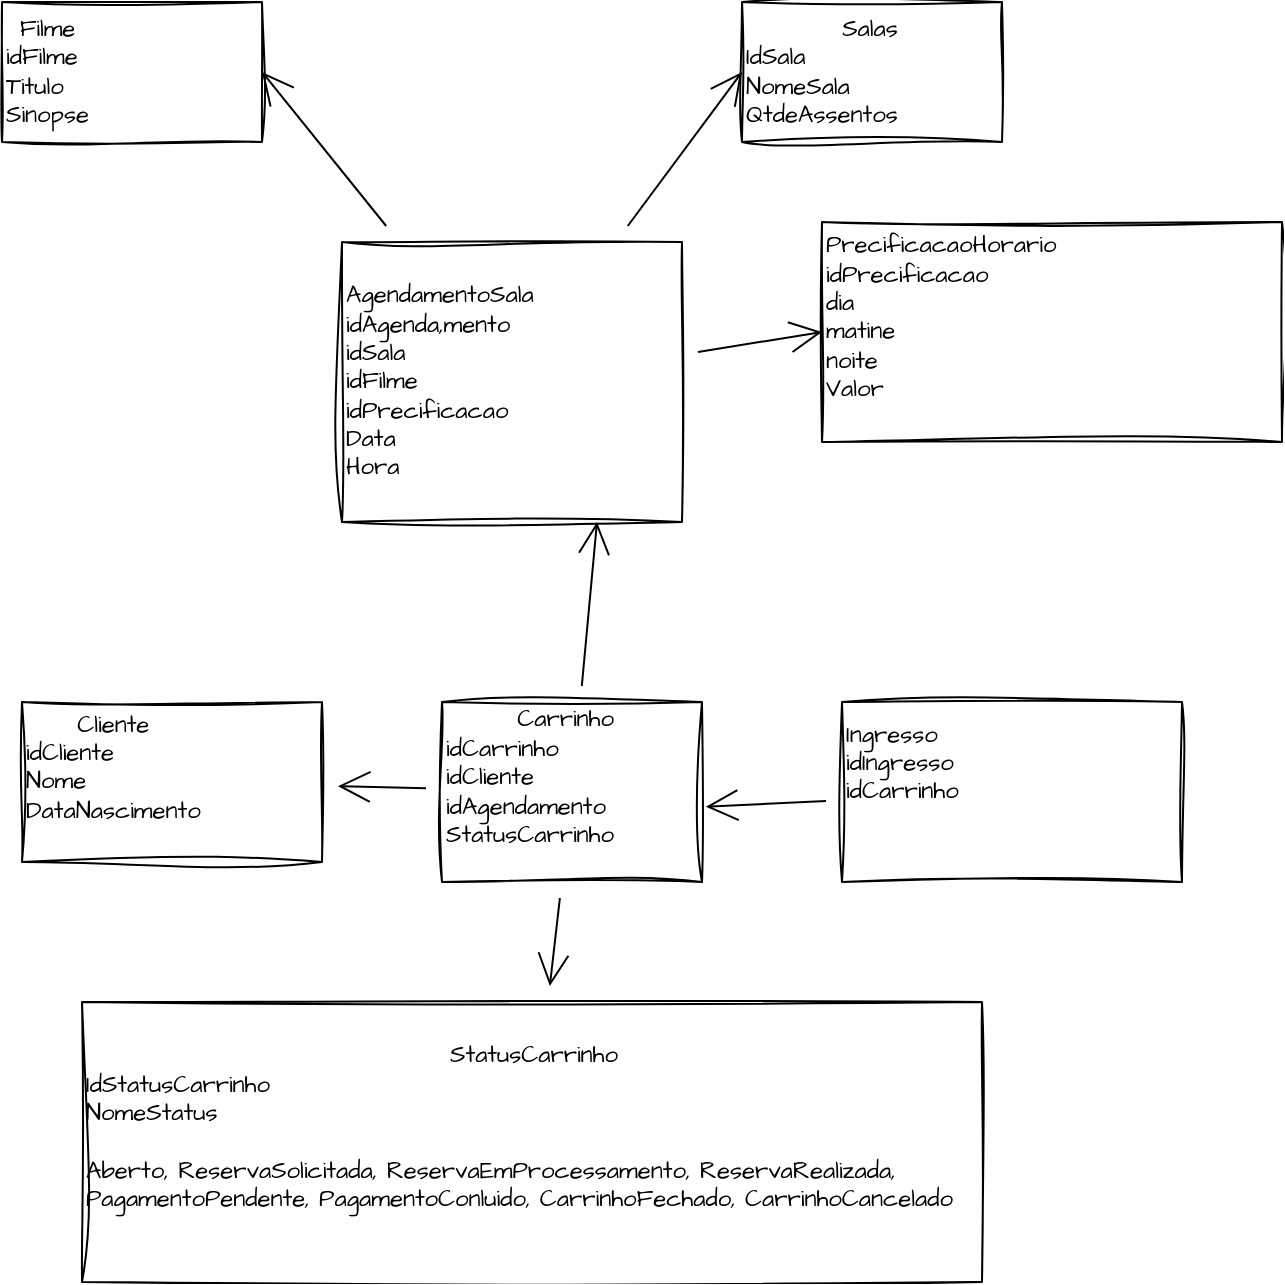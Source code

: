<mxfile version="24.5.1" type="device" pages="3">
  <diagram name="Entidades" id="xI30XM8JuwD7gmCvTsga">
    <mxGraphModel dx="2338" dy="794" grid="0" gridSize="10" guides="1" tooltips="1" connect="1" arrows="1" fold="1" page="1" pageScale="1" pageWidth="850" pageHeight="1100" math="0" shadow="0">
      <root>
        <mxCell id="0" />
        <mxCell id="1" parent="0" />
        <mxCell id="NaTjDUATOfl9J8VTjfPT-1" value="&lt;div style=&quot;text-align: center;&quot;&gt;&lt;span style=&quot;background-color: initial;&quot;&gt;Filme&lt;/span&gt;&lt;/div&gt;&lt;div style=&quot;&quot;&gt;&lt;span style=&quot;background-color: initial;&quot;&gt;idFilme&lt;/span&gt;&lt;/div&gt;&lt;div&gt;Titulo&lt;/div&gt;&lt;div&gt;Sinopse&lt;/div&gt;" style="rounded=0;whiteSpace=wrap;html=1;fontFamily=Architects Daughter;fontSource=https%3A%2F%2Ffonts.googleapis.com%2Fcss%3Ffamily%3DArchitects%2BDaughter;sketch=1;curveFitting=1;jiggle=2;fillStyle=auto;align=left;" vertex="1" parent="1">
          <mxGeometry x="-780" y="120" width="130" height="70" as="geometry" />
        </mxCell>
        <mxCell id="NaTjDUATOfl9J8VTjfPT-4" value="&lt;div style=&quot;text-align: right;&quot;&gt;Salas&lt;/div&gt;&lt;div style=&quot;&quot;&gt;IdSala&lt;/div&gt;&lt;div style=&quot;&quot;&gt;&lt;span style=&quot;background-color: initial;&quot;&gt;NomeSala&lt;/span&gt;&lt;/div&gt;&lt;div style=&quot;text-align: center;&quot;&gt;QtdeAssentos&lt;/div&gt;" style="rounded=0;whiteSpace=wrap;html=1;fontFamily=Architects Daughter;fontSource=https%3A%2F%2Ffonts.googleapis.com%2Fcss%3Ffamily%3DArchitects%2BDaughter;sketch=1;curveFitting=1;jiggle=2;fillStyle=auto;align=left;" vertex="1" parent="1">
          <mxGeometry x="-410" y="120" width="130" height="70" as="geometry" />
        </mxCell>
        <mxCell id="NaTjDUATOfl9J8VTjfPT-6" style="edgeStyle=none;curved=1;rounded=0;orthogonalLoop=1;jettySize=auto;html=1;entryX=0;entryY=0.5;entryDx=0;entryDy=0;fontFamily=Architects Daughter;fontSource=https%3A%2F%2Ffonts.googleapis.com%2Fcss%3Ffamily%3DArchitects%2BDaughter;fontSize=16;startSize=14;endArrow=open;endSize=14;sourcePerimeterSpacing=8;targetPerimeterSpacing=8;" edge="1" parent="1" source="NaTjDUATOfl9J8VTjfPT-5" target="NaTjDUATOfl9J8VTjfPT-4">
          <mxGeometry relative="1" as="geometry" />
        </mxCell>
        <mxCell id="NaTjDUATOfl9J8VTjfPT-7" style="edgeStyle=none;curved=1;rounded=0;orthogonalLoop=1;jettySize=auto;html=1;entryX=1;entryY=0.5;entryDx=0;entryDy=0;fontFamily=Architects Daughter;fontSource=https%3A%2F%2Ffonts.googleapis.com%2Fcss%3Ffamily%3DArchitects%2BDaughter;fontSize=16;startSize=14;endArrow=open;endSize=14;sourcePerimeterSpacing=8;targetPerimeterSpacing=8;" edge="1" parent="1" source="NaTjDUATOfl9J8VTjfPT-5" target="NaTjDUATOfl9J8VTjfPT-1">
          <mxGeometry relative="1" as="geometry" />
        </mxCell>
        <mxCell id="NaTjDUATOfl9J8VTjfPT-9" style="edgeStyle=none;curved=1;rounded=0;orthogonalLoop=1;jettySize=auto;html=1;entryX=0;entryY=0.5;entryDx=0;entryDy=0;fontFamily=Architects Daughter;fontSource=https%3A%2F%2Ffonts.googleapis.com%2Fcss%3Ffamily%3DArchitects%2BDaughter;fontSize=16;startSize=14;endArrow=open;endSize=14;sourcePerimeterSpacing=8;targetPerimeterSpacing=8;" edge="1" parent="1" source="NaTjDUATOfl9J8VTjfPT-5" target="NaTjDUATOfl9J8VTjfPT-8">
          <mxGeometry relative="1" as="geometry" />
        </mxCell>
        <mxCell id="NaTjDUATOfl9J8VTjfPT-5" value="&lt;div style=&quot;text-align: center;&quot;&gt;&lt;span style=&quot;background-color: initial;&quot;&gt;AgendamentoSala&lt;/span&gt;&lt;/div&gt;&lt;div style=&quot;&quot;&gt;&lt;span style=&quot;background-color: initial;&quot;&gt;idAgenda,mento&lt;/span&gt;&lt;/div&gt;&lt;div&gt;idSala&lt;/div&gt;&lt;div&gt;idFilme&lt;/div&gt;&lt;div&gt;&lt;span style=&quot;text-align: center;&quot;&gt;idPrecificacao&lt;/span&gt;&lt;br&gt;&lt;/div&gt;&lt;div&gt;Data&lt;/div&gt;&lt;div&gt;Hora&lt;/div&gt;" style="rounded=0;whiteSpace=wrap;html=1;fontFamily=Architects Daughter;fontSource=https%3A%2F%2Ffonts.googleapis.com%2Fcss%3Ffamily%3DArchitects%2BDaughter;sketch=1;curveFitting=1;jiggle=2;fillStyle=auto;align=left;" vertex="1" parent="1">
          <mxGeometry x="-610" y="240" width="170" height="140" as="geometry" />
        </mxCell>
        <mxCell id="NaTjDUATOfl9J8VTjfPT-8" value="&lt;div style=&quot;text-align: center;&quot;&gt;&lt;span style=&quot;background-color: initial;&quot;&gt;PrecificacaoHorario&lt;/span&gt;&lt;/div&gt;&lt;div style=&quot;&quot;&gt;&lt;span style=&quot;background-color: initial;&quot;&gt;idPrecificacao&lt;/span&gt;&lt;/div&gt;&lt;div style=&quot;&quot;&gt;&lt;span style=&quot;background-color: initial;&quot;&gt;dia&lt;/span&gt;&lt;/div&gt;&lt;div style=&quot;&quot;&gt;&lt;span style=&quot;background-color: initial;&quot;&gt;matine&lt;/span&gt;&lt;/div&gt;&lt;div style=&quot;&quot;&gt;&lt;span style=&quot;background-color: initial;&quot;&gt;noite&lt;/span&gt;&lt;/div&gt;&lt;div style=&quot;&quot;&gt;&lt;span style=&quot;background-color: initial;&quot;&gt;Valor&lt;/span&gt;&lt;/div&gt;&lt;div style=&quot;&quot;&gt;&lt;span style=&quot;background-color: initial;&quot;&gt;&lt;br&gt;&lt;/span&gt;&lt;/div&gt;" style="rounded=0;whiteSpace=wrap;html=1;fontFamily=Architects Daughter;fontSource=https%3A%2F%2Ffonts.googleapis.com%2Fcss%3Ffamily%3DArchitects%2BDaughter;sketch=1;curveFitting=1;jiggle=2;fillStyle=auto;align=left;" vertex="1" parent="1">
          <mxGeometry x="-370" y="230" width="230" height="110" as="geometry" />
        </mxCell>
        <mxCell id="NaTjDUATOfl9J8VTjfPT-10" value="&lt;div style=&quot;text-align: center;&quot;&gt;&lt;span style=&quot;background-color: initial;&quot;&gt;Cliente&lt;/span&gt;&lt;/div&gt;&lt;div style=&quot;&quot;&gt;&lt;span style=&quot;background-color: initial;&quot;&gt;idCliente&lt;/span&gt;&lt;/div&gt;&lt;div&gt;Nome&lt;/div&gt;&lt;div&gt;DataNascimento&lt;/div&gt;&lt;div&gt;&lt;br&gt;&lt;/div&gt;" style="rounded=0;whiteSpace=wrap;html=1;fontFamily=Architects Daughter;fontSource=https%3A%2F%2Ffonts.googleapis.com%2Fcss%3Ffamily%3DArchitects%2BDaughter;sketch=1;curveFitting=1;jiggle=2;fillStyle=auto;align=left;gradientColor=none;" vertex="1" parent="1">
          <mxGeometry x="-770" y="470" width="150" height="80" as="geometry" />
        </mxCell>
        <mxCell id="NaTjDUATOfl9J8VTjfPT-14" style="edgeStyle=none;curved=1;rounded=0;orthogonalLoop=1;jettySize=auto;html=1;fontFamily=Architects Daughter;fontSource=https%3A%2F%2Ffonts.googleapis.com%2Fcss%3Ffamily%3DArchitects%2BDaughter;fontSize=16;startSize=14;endArrow=open;endSize=14;sourcePerimeterSpacing=8;targetPerimeterSpacing=8;" edge="1" parent="1" source="NaTjDUATOfl9J8VTjfPT-11" target="NaTjDUATOfl9J8VTjfPT-10">
          <mxGeometry relative="1" as="geometry" />
        </mxCell>
        <mxCell id="NaTjDUATOfl9J8VTjfPT-16" style="edgeStyle=none;curved=1;rounded=0;orthogonalLoop=1;jettySize=auto;html=1;entryX=0.75;entryY=1;entryDx=0;entryDy=0;fontFamily=Architects Daughter;fontSource=https%3A%2F%2Ffonts.googleapis.com%2Fcss%3Ffamily%3DArchitects%2BDaughter;fontSize=16;startSize=14;endArrow=open;endSize=14;sourcePerimeterSpacing=8;targetPerimeterSpacing=8;" edge="1" parent="1" source="NaTjDUATOfl9J8VTjfPT-11" target="NaTjDUATOfl9J8VTjfPT-5">
          <mxGeometry relative="1" as="geometry" />
        </mxCell>
        <mxCell id="NaTjDUATOfl9J8VTjfPT-18" style="edgeStyle=none;curved=1;rounded=0;orthogonalLoop=1;jettySize=auto;html=1;fontFamily=Architects Daughter;fontSource=https%3A%2F%2Ffonts.googleapis.com%2Fcss%3Ffamily%3DArchitects%2BDaughter;fontSize=16;startSize=14;endArrow=open;endSize=14;sourcePerimeterSpacing=8;targetPerimeterSpacing=8;" edge="1" parent="1" source="NaTjDUATOfl9J8VTjfPT-11" target="NaTjDUATOfl9J8VTjfPT-17">
          <mxGeometry relative="1" as="geometry" />
        </mxCell>
        <mxCell id="NaTjDUATOfl9J8VTjfPT-11" value="&lt;div style=&quot;text-align: right;&quot;&gt;&lt;span style=&quot;background-color: initial;&quot;&gt;Carrinho&lt;/span&gt;&lt;/div&gt;&lt;div style=&quot;&quot;&gt;&lt;span style=&quot;background-color: initial;&quot;&gt;idCarrinho&lt;/span&gt;&lt;/div&gt;&lt;div&gt;idCliente&lt;/div&gt;&lt;div&gt;idAgendamento&lt;/div&gt;&lt;div&gt;StatusCarrinho&lt;/div&gt;&lt;div&gt;&lt;br&gt;&lt;/div&gt;" style="rounded=0;whiteSpace=wrap;html=1;fontFamily=Architects Daughter;fontSource=https%3A%2F%2Ffonts.googleapis.com%2Fcss%3Ffamily%3DArchitects%2BDaughter;sketch=1;curveFitting=1;jiggle=2;fillStyle=auto;align=left;" vertex="1" parent="1">
          <mxGeometry x="-560" y="470" width="130" height="90" as="geometry" />
        </mxCell>
        <mxCell id="NaTjDUATOfl9J8VTjfPT-12" value="&lt;div style=&quot;&quot;&gt;&lt;span style=&quot;background-color: initial;&quot;&gt;Ingresso&lt;/span&gt;&lt;/div&gt;&lt;div style=&quot;&quot;&gt;&lt;span style=&quot;background-color: initial;&quot;&gt;idIngresso&lt;/span&gt;&lt;/div&gt;&lt;div style=&quot;&quot;&gt;&lt;span style=&quot;background-color: initial;&quot;&gt;idCarrinho&lt;/span&gt;&lt;/div&gt;&lt;div&gt;&lt;br&gt;&lt;/div&gt;&lt;div&gt;&lt;br&gt;&lt;/div&gt;" style="rounded=0;whiteSpace=wrap;html=1;fontFamily=Architects Daughter;fontSource=https%3A%2F%2Ffonts.googleapis.com%2Fcss%3Ffamily%3DArchitects%2BDaughter;sketch=1;curveFitting=1;jiggle=2;fillStyle=auto;align=left;" vertex="1" parent="1">
          <mxGeometry x="-360" y="470" width="170" height="90" as="geometry" />
        </mxCell>
        <mxCell id="NaTjDUATOfl9J8VTjfPT-13" style="edgeStyle=none;curved=1;rounded=0;orthogonalLoop=1;jettySize=auto;html=1;entryX=1.015;entryY=0.582;entryDx=0;entryDy=0;entryPerimeter=0;fontFamily=Architects Daughter;fontSource=https%3A%2F%2Ffonts.googleapis.com%2Fcss%3Ffamily%3DArchitects%2BDaughter;fontSize=16;startSize=14;endArrow=open;endSize=14;sourcePerimeterSpacing=8;targetPerimeterSpacing=8;" edge="1" parent="1" source="NaTjDUATOfl9J8VTjfPT-12" target="NaTjDUATOfl9J8VTjfPT-11">
          <mxGeometry relative="1" as="geometry" />
        </mxCell>
        <mxCell id="NaTjDUATOfl9J8VTjfPT-17" value="&lt;div style=&quot;text-align: center;&quot;&gt;&lt;span style=&quot;background-color: initial;&quot;&gt;StatusCarrinho&lt;/span&gt;&lt;/div&gt;&lt;div style=&quot;&quot;&gt;IdStatusCarrinho&lt;/div&gt;&lt;div style=&quot;&quot;&gt;NomeStatus&amp;nbsp;&lt;/div&gt;&lt;div style=&quot;&quot;&gt;&lt;br&gt;&lt;/div&gt;&lt;div style=&quot;&quot;&gt;Aberto, ReservaSolicitada, ReservaEmProcessamento, ReservaRealizada, PagamentoPendente, PagamentoConluido, CarrinhoFechado, CarrinhoCancelado&lt;/div&gt;&lt;div&gt;&lt;br&gt;&lt;/div&gt;" style="rounded=0;whiteSpace=wrap;html=1;fontFamily=Architects Daughter;fontSource=https%3A%2F%2Ffonts.googleapis.com%2Fcss%3Ffamily%3DArchitects%2BDaughter;sketch=1;curveFitting=1;jiggle=2;fillStyle=auto;align=left;" vertex="1" parent="1">
          <mxGeometry x="-740" y="620" width="450" height="140" as="geometry" />
        </mxCell>
      </root>
    </mxGraphModel>
  </diagram>
  <diagram id="VGmzCLTdCHy8kEBnWv1X" name="Dominios">
    <mxGraphModel dx="6802" dy="4276" grid="0" gridSize="10" guides="1" tooltips="1" connect="1" arrows="1" fold="1" page="1" pageScale="1" pageWidth="850" pageHeight="1100" background="none" math="0" shadow="0">
      <root>
        <mxCell id="0" />
        <mxCell id="1" parent="0" />
        <mxCell id="od6I9YLTL-0dWbk3YG-f-4" value="" style="edgeStyle=none;curved=1;rounded=0;sketch=1;hachureGap=4;jiggle=2;curveFitting=1;orthogonalLoop=1;jettySize=auto;html=1;fontFamily=Architects Daughter;fontSource=https%3A%2F%2Ffonts.googleapis.com%2Fcss%3Ffamily%3DArchitects%2BDaughter;fontSize=16;startSize=14;endArrow=open;endSize=14;sourcePerimeterSpacing=8;targetPerimeterSpacing=8;" edge="1" parent="1" source="od6I9YLTL-0dWbk3YG-f-2" target="od6I9YLTL-0dWbk3YG-f-3">
          <mxGeometry relative="1" as="geometry" />
        </mxCell>
        <mxCell id="od6I9YLTL-0dWbk3YG-f-5" style="edgeStyle=none;curved=1;rounded=0;sketch=1;hachureGap=4;jiggle=2;curveFitting=1;orthogonalLoop=1;jettySize=auto;html=1;fontFamily=Architects Daughter;fontSource=https%3A%2F%2Ffonts.googleapis.com%2Fcss%3Ffamily%3DArchitects%2BDaughter;fontSize=16;startSize=14;endArrow=open;endSize=14;sourcePerimeterSpacing=8;targetPerimeterSpacing=8;entryX=0;entryY=0.5;entryDx=0;entryDy=0;" edge="1" parent="1" source="od6I9YLTL-0dWbk3YG-f-2" target="od6I9YLTL-0dWbk3YG-f-6">
          <mxGeometry relative="1" as="geometry">
            <mxPoint x="512.143" y="597.857" as="targetPoint" />
          </mxGeometry>
        </mxCell>
        <mxCell id="od6I9YLTL-0dWbk3YG-f-7" value="" style="edgeStyle=none;curved=1;rounded=0;sketch=1;hachureGap=4;jiggle=2;curveFitting=1;orthogonalLoop=1;jettySize=auto;html=1;fontFamily=Architects Daughter;fontSource=https%3A%2F%2Ffonts.googleapis.com%2Fcss%3Ffamily%3DArchitects%2BDaughter;fontSize=16;startSize=14;endArrow=open;endSize=14;sourcePerimeterSpacing=8;targetPerimeterSpacing=8;" edge="1" parent="1" source="od6I9YLTL-0dWbk3YG-f-2" target="od6I9YLTL-0dWbk3YG-f-3">
          <mxGeometry relative="1" as="geometry" />
        </mxCell>
        <mxCell id="od6I9YLTL-0dWbk3YG-f-8" value="" style="edgeStyle=none;curved=1;rounded=0;sketch=1;hachureGap=4;jiggle=2;curveFitting=1;orthogonalLoop=1;jettySize=auto;html=1;fontFamily=Architects Daughter;fontSource=https%3A%2F%2Ffonts.googleapis.com%2Fcss%3Ffamily%3DArchitects%2BDaughter;fontSize=16;startSize=14;endArrow=open;endSize=14;sourcePerimeterSpacing=8;targetPerimeterSpacing=8;" edge="1" parent="1" source="od6I9YLTL-0dWbk3YG-f-2" target="od6I9YLTL-0dWbk3YG-f-3">
          <mxGeometry relative="1" as="geometry" />
        </mxCell>
        <mxCell id="od6I9YLTL-0dWbk3YG-f-10" style="edgeStyle=none;curved=1;rounded=0;sketch=1;hachureGap=4;jiggle=2;curveFitting=1;orthogonalLoop=1;jettySize=auto;html=1;fontFamily=Architects Daughter;fontSource=https%3A%2F%2Ffonts.googleapis.com%2Fcss%3Ffamily%3DArchitects%2BDaughter;fontSize=16;startSize=14;endArrow=open;endSize=14;sourcePerimeterSpacing=8;targetPerimeterSpacing=8;" edge="1" parent="1" source="od6I9YLTL-0dWbk3YG-f-2" target="od6I9YLTL-0dWbk3YG-f-9">
          <mxGeometry relative="1" as="geometry" />
        </mxCell>
        <mxCell id="od6I9YLTL-0dWbk3YG-f-11" style="edgeStyle=none;curved=1;rounded=0;sketch=1;hachureGap=4;jiggle=2;curveFitting=1;orthogonalLoop=1;jettySize=auto;html=1;fontFamily=Architects Daughter;fontSource=https%3A%2F%2Ffonts.googleapis.com%2Fcss%3Ffamily%3DArchitects%2BDaughter;fontSize=16;startSize=14;endArrow=open;endSize=14;sourcePerimeterSpacing=8;targetPerimeterSpacing=8;" edge="1" parent="1" source="od6I9YLTL-0dWbk3YG-f-2">
          <mxGeometry relative="1" as="geometry">
            <mxPoint x="219" y="834.667" as="targetPoint" />
          </mxGeometry>
        </mxCell>
        <mxCell id="od6I9YLTL-0dWbk3YG-f-2" value="Carrinho" style="rounded=0;whiteSpace=wrap;html=1;hachureGap=4;fontFamily=Verdana;sketch=1;curveFitting=1;jiggle=2;fillColor=#e1d5e7;strokeColor=#9673a6;fontColor=#FFFFFF;fontStyle=1;fontSize=22;" vertex="1" parent="1">
          <mxGeometry x="97" y="370" width="244" height="127" as="geometry" />
        </mxCell>
        <mxCell id="od6I9YLTL-0dWbk3YG-f-3" value="CriarCarrinho" style="rounded=0;whiteSpace=wrap;html=1;hachureGap=4;fontFamily=Verdana;sketch=1;curveFitting=1;jiggle=2;fillColor=#e1d5e7;strokeColor=#9673a6;fontColor=#FFFFFF;fontStyle=1;fontSize=22;" vertex="1" parent="1">
          <mxGeometry x="432" y="319" width="244" height="127" as="geometry" />
        </mxCell>
        <mxCell id="od6I9YLTL-0dWbk3YG-f-6" value="AddItemCarrinho" style="rounded=0;whiteSpace=wrap;html=1;hachureGap=4;fontFamily=Verdana;sketch=1;curveFitting=1;jiggle=2;fillColor=#e1d5e7;strokeColor=#9673a6;fontColor=#FFFFFF;fontStyle=1;fontSize=22;" vertex="1" parent="1">
          <mxGeometry x="440" y="465" width="335" height="139" as="geometry" />
        </mxCell>
        <mxCell id="od6I9YLTL-0dWbk3YG-f-9" value="RemoverItemCarrinho" style="rounded=0;whiteSpace=wrap;html=1;hachureGap=4;fontFamily=Verdana;sketch=1;curveFitting=1;jiggle=2;fillColor=#e1d5e7;strokeColor=#9673a6;fontColor=#FFFFFF;fontStyle=1;fontSize=22;" vertex="1" parent="1">
          <mxGeometry x="300" y="634" width="335" height="139" as="geometry" />
        </mxCell>
        <mxCell id="od6I9YLTL-0dWbk3YG-f-12" value="AtualizarStatusCarrinho" style="rounded=0;whiteSpace=wrap;html=1;hachureGap=4;fontFamily=Verdana;sketch=1;curveFitting=1;jiggle=2;fillColor=#e1d5e7;strokeColor=#9673a6;fontColor=#FFFFFF;fontStyle=1;fontSize=22;" vertex="1" parent="1">
          <mxGeometry x="99" y="835" width="335" height="139" as="geometry" />
        </mxCell>
        <mxCell id="od6I9YLTL-0dWbk3YG-f-24" value="" style="edgeStyle=none;curved=1;rounded=0;sketch=1;hachureGap=4;jiggle=2;curveFitting=1;orthogonalLoop=1;jettySize=auto;html=1;fontFamily=Architects Daughter;fontSource=https%3A%2F%2Ffonts.googleapis.com%2Fcss%3Ffamily%3DArchitects%2BDaughter;fontSize=16;startSize=14;endArrow=open;endSize=14;sourcePerimeterSpacing=8;targetPerimeterSpacing=8;" edge="1" parent="1" source="od6I9YLTL-0dWbk3YG-f-30" target="od6I9YLTL-0dWbk3YG-f-31">
          <mxGeometry relative="1" as="geometry" />
        </mxCell>
        <mxCell id="od6I9YLTL-0dWbk3YG-f-26" value="" style="edgeStyle=none;curved=1;rounded=0;sketch=1;hachureGap=4;jiggle=2;curveFitting=1;orthogonalLoop=1;jettySize=auto;html=1;fontFamily=Architects Daughter;fontSource=https%3A%2F%2Ffonts.googleapis.com%2Fcss%3Ffamily%3DArchitects%2BDaughter;fontSize=16;startSize=14;endArrow=open;endSize=14;sourcePerimeterSpacing=8;targetPerimeterSpacing=8;" edge="1" parent="1" source="od6I9YLTL-0dWbk3YG-f-30" target="od6I9YLTL-0dWbk3YG-f-31">
          <mxGeometry relative="1" as="geometry" />
        </mxCell>
        <mxCell id="od6I9YLTL-0dWbk3YG-f-27" value="" style="edgeStyle=none;curved=1;rounded=0;sketch=1;hachureGap=4;jiggle=2;curveFitting=1;orthogonalLoop=1;jettySize=auto;html=1;fontFamily=Architects Daughter;fontSource=https%3A%2F%2Ffonts.googleapis.com%2Fcss%3Ffamily%3DArchitects%2BDaughter;fontSize=16;startSize=14;endArrow=open;endSize=14;sourcePerimeterSpacing=8;targetPerimeterSpacing=8;" edge="1" parent="1" source="od6I9YLTL-0dWbk3YG-f-30" target="od6I9YLTL-0dWbk3YG-f-31">
          <mxGeometry relative="1" as="geometry" />
        </mxCell>
        <mxCell id="od6I9YLTL-0dWbk3YG-f-29" style="edgeStyle=none;curved=1;rounded=0;sketch=1;hachureGap=4;jiggle=2;curveFitting=1;orthogonalLoop=1;jettySize=auto;html=1;fontFamily=Architects Daughter;fontSource=https%3A%2F%2Ffonts.googleapis.com%2Fcss%3Ffamily%3DArchitects%2BDaughter;fontSize=16;startSize=14;endArrow=open;endSize=14;sourcePerimeterSpacing=8;targetPerimeterSpacing=8;entryX=0.372;entryY=-0.02;entryDx=0;entryDy=0;entryPerimeter=0;" edge="1" parent="1" source="od6I9YLTL-0dWbk3YG-f-30" target="od6I9YLTL-0dWbk3YG-f-34">
          <mxGeometry relative="1" as="geometry">
            <mxPoint x="-644" y="-464.333" as="targetPoint" />
          </mxGeometry>
        </mxCell>
        <mxCell id="od6I9YLTL-0dWbk3YG-f-30" value="Filme" style="rounded=0;whiteSpace=wrap;html=1;hachureGap=4;fontFamily=Verdana;sketch=1;curveFitting=1;jiggle=2;fillColor=#e1d5e7;strokeColor=#9673a6;fontColor=#FFFFFF;fontStyle=1;fontSize=22;" vertex="1" parent="1">
          <mxGeometry x="-766" y="-929" width="244" height="127" as="geometry" />
        </mxCell>
        <mxCell id="od6I9YLTL-0dWbk3YG-f-31" value="IncluirFilmes" style="rounded=0;whiteSpace=wrap;html=1;hachureGap=4;fontFamily=Verdana;sketch=1;curveFitting=1;jiggle=2;fillColor=#e1d5e7;strokeColor=#9673a6;fontColor=#FFFFFF;fontStyle=1;fontSize=22;" vertex="1" parent="1">
          <mxGeometry x="-431" y="-980" width="244" height="127" as="geometry" />
        </mxCell>
        <mxCell id="od6I9YLTL-0dWbk3YG-f-34" value="AtualizarStatusCarrinho" style="rounded=0;whiteSpace=wrap;html=1;hachureGap=4;fontFamily=Verdana;sketch=1;curveFitting=1;jiggle=2;fillColor=#e1d5e7;strokeColor=#9673a6;fontColor=#FFFFFF;fontStyle=1;fontSize=22;" vertex="1" parent="1">
          <mxGeometry x="-665" y="-707" width="335" height="139" as="geometry" />
        </mxCell>
        <mxCell id="od6I9YLTL-0dWbk3YG-f-35" value="" style="edgeStyle=none;curved=1;rounded=0;sketch=1;hachureGap=4;jiggle=2;curveFitting=1;orthogonalLoop=1;jettySize=auto;html=1;fontFamily=Architects Daughter;fontSource=https%3A%2F%2Ffonts.googleapis.com%2Fcss%3Ffamily%3DArchitects%2BDaughter;fontSize=16;startSize=14;endArrow=open;endSize=14;sourcePerimeterSpacing=8;targetPerimeterSpacing=8;" edge="1" parent="1" source="od6I9YLTL-0dWbk3YG-f-39" target="od6I9YLTL-0dWbk3YG-f-40">
          <mxGeometry relative="1" as="geometry" />
        </mxCell>
        <mxCell id="od6I9YLTL-0dWbk3YG-f-36" value="" style="edgeStyle=none;curved=1;rounded=0;sketch=1;hachureGap=4;jiggle=2;curveFitting=1;orthogonalLoop=1;jettySize=auto;html=1;fontFamily=Architects Daughter;fontSource=https%3A%2F%2Ffonts.googleapis.com%2Fcss%3Ffamily%3DArchitects%2BDaughter;fontSize=16;startSize=14;endArrow=open;endSize=14;sourcePerimeterSpacing=8;targetPerimeterSpacing=8;" edge="1" parent="1" source="od6I9YLTL-0dWbk3YG-f-39" target="od6I9YLTL-0dWbk3YG-f-40">
          <mxGeometry relative="1" as="geometry" />
        </mxCell>
        <mxCell id="od6I9YLTL-0dWbk3YG-f-37" value="" style="edgeStyle=none;curved=1;rounded=0;sketch=1;hachureGap=4;jiggle=2;curveFitting=1;orthogonalLoop=1;jettySize=auto;html=1;fontFamily=Architects Daughter;fontSource=https%3A%2F%2Ffonts.googleapis.com%2Fcss%3Ffamily%3DArchitects%2BDaughter;fontSize=16;startSize=14;endArrow=open;endSize=14;sourcePerimeterSpacing=8;targetPerimeterSpacing=8;" edge="1" parent="1" source="od6I9YLTL-0dWbk3YG-f-39" target="od6I9YLTL-0dWbk3YG-f-40">
          <mxGeometry relative="1" as="geometry" />
        </mxCell>
        <mxCell id="od6I9YLTL-0dWbk3YG-f-38" style="edgeStyle=none;curved=1;rounded=0;sketch=1;hachureGap=4;jiggle=2;curveFitting=1;orthogonalLoop=1;jettySize=auto;html=1;fontFamily=Architects Daughter;fontSource=https%3A%2F%2Ffonts.googleapis.com%2Fcss%3Ffamily%3DArchitects%2BDaughter;fontSize=16;startSize=14;endArrow=open;endSize=14;sourcePerimeterSpacing=8;targetPerimeterSpacing=8;entryX=0.372;entryY=-0.02;entryDx=0;entryDy=0;entryPerimeter=0;" edge="1" parent="1" source="od6I9YLTL-0dWbk3YG-f-39" target="od6I9YLTL-0dWbk3YG-f-41">
          <mxGeometry relative="1" as="geometry">
            <mxPoint x="314" y="-477.333" as="targetPoint" />
          </mxGeometry>
        </mxCell>
        <mxCell id="od6I9YLTL-0dWbk3YG-f-39" value="Sala" style="rounded=0;whiteSpace=wrap;html=1;hachureGap=4;fontFamily=Verdana;sketch=1;curveFitting=1;jiggle=2;fillColor=#e1d5e7;strokeColor=#9673a6;fontColor=#FFFFFF;fontStyle=1;fontSize=22;" vertex="1" parent="1">
          <mxGeometry x="192" y="-942" width="244" height="127" as="geometry" />
        </mxCell>
        <mxCell id="od6I9YLTL-0dWbk3YG-f-40" value="IncluirSala" style="rounded=0;whiteSpace=wrap;html=1;hachureGap=4;fontFamily=Verdana;sketch=1;curveFitting=1;jiggle=2;fillColor=#e1d5e7;strokeColor=#9673a6;fontColor=#FFFFFF;fontStyle=1;fontSize=22;" vertex="1" parent="1">
          <mxGeometry x="527" y="-993" width="244" height="127" as="geometry" />
        </mxCell>
        <mxCell id="od6I9YLTL-0dWbk3YG-f-41" value="AtualizarSala" style="rounded=0;whiteSpace=wrap;html=1;hachureGap=4;fontFamily=Verdana;sketch=1;curveFitting=1;jiggle=2;fillColor=#e1d5e7;strokeColor=#9673a6;fontColor=#FFFFFF;fontStyle=1;fontSize=22;" vertex="1" parent="1">
          <mxGeometry x="293" y="-720" width="335" height="139" as="geometry" />
        </mxCell>
        <mxCell id="RgA5Imkx3qrKo5mvGBN7-1" value="" style="edgeStyle=none;curved=1;rounded=0;sketch=1;hachureGap=4;jiggle=2;curveFitting=1;orthogonalLoop=1;jettySize=auto;html=1;fontFamily=Architects Daughter;fontSource=https%3A%2F%2Ffonts.googleapis.com%2Fcss%3Ffamily%3DArchitects%2BDaughter;fontSize=16;startSize=14;endArrow=open;endSize=14;sourcePerimeterSpacing=8;targetPerimeterSpacing=8;" edge="1" parent="1" source="RgA5Imkx3qrKo5mvGBN7-5" target="RgA5Imkx3qrKo5mvGBN7-6">
          <mxGeometry relative="1" as="geometry" />
        </mxCell>
        <mxCell id="RgA5Imkx3qrKo5mvGBN7-2" value="" style="edgeStyle=none;curved=1;rounded=0;sketch=1;hachureGap=4;jiggle=2;curveFitting=1;orthogonalLoop=1;jettySize=auto;html=1;fontFamily=Architects Daughter;fontSource=https%3A%2F%2Ffonts.googleapis.com%2Fcss%3Ffamily%3DArchitects%2BDaughter;fontSize=16;startSize=14;endArrow=open;endSize=14;sourcePerimeterSpacing=8;targetPerimeterSpacing=8;" edge="1" parent="1" source="RgA5Imkx3qrKo5mvGBN7-5" target="RgA5Imkx3qrKo5mvGBN7-6">
          <mxGeometry relative="1" as="geometry" />
        </mxCell>
        <mxCell id="RgA5Imkx3qrKo5mvGBN7-3" value="" style="edgeStyle=none;curved=1;rounded=0;sketch=1;hachureGap=4;jiggle=2;curveFitting=1;orthogonalLoop=1;jettySize=auto;html=1;fontFamily=Architects Daughter;fontSource=https%3A%2F%2Ffonts.googleapis.com%2Fcss%3Ffamily%3DArchitects%2BDaughter;fontSize=16;startSize=14;endArrow=open;endSize=14;sourcePerimeterSpacing=8;targetPerimeterSpacing=8;" edge="1" parent="1" source="RgA5Imkx3qrKo5mvGBN7-5" target="RgA5Imkx3qrKo5mvGBN7-6">
          <mxGeometry relative="1" as="geometry" />
        </mxCell>
        <mxCell id="RgA5Imkx3qrKo5mvGBN7-4" style="edgeStyle=none;curved=1;rounded=0;sketch=1;hachureGap=4;jiggle=2;curveFitting=1;orthogonalLoop=1;jettySize=auto;html=1;fontFamily=Architects Daughter;fontSource=https%3A%2F%2Ffonts.googleapis.com%2Fcss%3Ffamily%3DArchitects%2BDaughter;fontSize=16;startSize=14;endArrow=open;endSize=14;sourcePerimeterSpacing=8;targetPerimeterSpacing=8;entryX=0.372;entryY=-0.02;entryDx=0;entryDy=0;entryPerimeter=0;" edge="1" parent="1" source="RgA5Imkx3qrKo5mvGBN7-5" target="RgA5Imkx3qrKo5mvGBN7-7">
          <mxGeometry relative="1" as="geometry">
            <mxPoint x="1094" y="-429.333" as="targetPoint" />
          </mxGeometry>
        </mxCell>
        <mxCell id="RgA5Imkx3qrKo5mvGBN7-5" value="Preços" style="rounded=0;whiteSpace=wrap;html=1;hachureGap=4;fontFamily=Verdana;sketch=1;curveFitting=1;jiggle=2;fillColor=#e1d5e7;strokeColor=#9673a6;fontColor=#FFFFFF;fontStyle=1;fontSize=22;" vertex="1" parent="1">
          <mxGeometry x="972" y="-894" width="244" height="127" as="geometry" />
        </mxCell>
        <mxCell id="RgA5Imkx3qrKo5mvGBN7-6" value="IncluirPreço" style="rounded=0;whiteSpace=wrap;html=1;hachureGap=4;fontFamily=Verdana;sketch=1;curveFitting=1;jiggle=2;fillColor=#e1d5e7;strokeColor=#9673a6;fontColor=#FFFFFF;fontStyle=1;fontSize=22;" vertex="1" parent="1">
          <mxGeometry x="1307" y="-945" width="244" height="127" as="geometry" />
        </mxCell>
        <mxCell id="RgA5Imkx3qrKo5mvGBN7-7" value="AtualizarPreço" style="rounded=0;whiteSpace=wrap;html=1;hachureGap=4;fontFamily=Verdana;sketch=1;curveFitting=1;jiggle=2;fillColor=#e1d5e7;strokeColor=#9673a6;fontColor=#FFFFFF;fontStyle=1;fontSize=22;" vertex="1" parent="1">
          <mxGeometry x="1073" y="-672" width="335" height="139" as="geometry" />
        </mxCell>
        <mxCell id="RgA5Imkx3qrKo5mvGBN7-8" value="" style="edgeStyle=none;curved=1;rounded=0;sketch=1;hachureGap=4;jiggle=2;curveFitting=1;orthogonalLoop=1;jettySize=auto;html=1;fontFamily=Architects Daughter;fontSource=https%3A%2F%2Ffonts.googleapis.com%2Fcss%3Ffamily%3DArchitects%2BDaughter;fontSize=16;startSize=14;endArrow=open;endSize=14;sourcePerimeterSpacing=8;targetPerimeterSpacing=8;" edge="1" parent="1" source="RgA5Imkx3qrKo5mvGBN7-12" target="RgA5Imkx3qrKo5mvGBN7-13">
          <mxGeometry relative="1" as="geometry" />
        </mxCell>
        <mxCell id="RgA5Imkx3qrKo5mvGBN7-9" value="" style="edgeStyle=none;curved=1;rounded=0;sketch=1;hachureGap=4;jiggle=2;curveFitting=1;orthogonalLoop=1;jettySize=auto;html=1;fontFamily=Architects Daughter;fontSource=https%3A%2F%2Ffonts.googleapis.com%2Fcss%3Ffamily%3DArchitects%2BDaughter;fontSize=16;startSize=14;endArrow=open;endSize=14;sourcePerimeterSpacing=8;targetPerimeterSpacing=8;" edge="1" parent="1" source="RgA5Imkx3qrKo5mvGBN7-12" target="RgA5Imkx3qrKo5mvGBN7-13">
          <mxGeometry relative="1" as="geometry" />
        </mxCell>
        <mxCell id="RgA5Imkx3qrKo5mvGBN7-10" value="" style="edgeStyle=none;curved=1;rounded=0;sketch=1;hachureGap=4;jiggle=2;curveFitting=1;orthogonalLoop=1;jettySize=auto;html=1;fontFamily=Architects Daughter;fontSource=https%3A%2F%2Ffonts.googleapis.com%2Fcss%3Ffamily%3DArchitects%2BDaughter;fontSize=16;startSize=14;endArrow=open;endSize=14;sourcePerimeterSpacing=8;targetPerimeterSpacing=8;" edge="1" parent="1" source="RgA5Imkx3qrKo5mvGBN7-12" target="RgA5Imkx3qrKo5mvGBN7-13">
          <mxGeometry relative="1" as="geometry" />
        </mxCell>
        <mxCell id="RgA5Imkx3qrKo5mvGBN7-11" style="edgeStyle=none;curved=1;rounded=0;sketch=1;hachureGap=4;jiggle=2;curveFitting=1;orthogonalLoop=1;jettySize=auto;html=1;fontFamily=Architects Daughter;fontSource=https%3A%2F%2Ffonts.googleapis.com%2Fcss%3Ffamily%3DArchitects%2BDaughter;fontSize=16;startSize=14;endArrow=open;endSize=14;sourcePerimeterSpacing=8;targetPerimeterSpacing=8;entryX=0.372;entryY=-0.02;entryDx=0;entryDy=0;entryPerimeter=0;" edge="1" parent="1" source="RgA5Imkx3qrKo5mvGBN7-12" target="RgA5Imkx3qrKo5mvGBN7-14">
          <mxGeometry relative="1" as="geometry">
            <mxPoint x="272" y="167.667" as="targetPoint" />
          </mxGeometry>
        </mxCell>
        <mxCell id="RgA5Imkx3qrKo5mvGBN7-12" value="Agendamento" style="rounded=0;whiteSpace=wrap;html=1;hachureGap=4;fontFamily=Verdana;sketch=1;curveFitting=1;jiggle=2;fillColor=#e1d5e7;strokeColor=#9673a6;fontColor=#FFFFFF;fontStyle=1;fontSize=22;" vertex="1" parent="1">
          <mxGeometry x="150" y="-297" width="244" height="127" as="geometry" />
        </mxCell>
        <mxCell id="RgA5Imkx3qrKo5mvGBN7-13" value="CriarAgendamento" style="rounded=0;whiteSpace=wrap;html=1;hachureGap=4;fontFamily=Verdana;sketch=1;curveFitting=1;jiggle=2;fillColor=#e1d5e7;strokeColor=#9673a6;fontColor=#FFFFFF;fontStyle=1;fontSize=22;" vertex="1" parent="1">
          <mxGeometry x="485" y="-348" width="244" height="127" as="geometry" />
        </mxCell>
        <mxCell id="RgA5Imkx3qrKo5mvGBN7-14" value="AtualizarAgendamento" style="rounded=0;whiteSpace=wrap;html=1;hachureGap=4;fontFamily=Verdana;sketch=1;curveFitting=1;jiggle=2;fillColor=#e1d5e7;strokeColor=#9673a6;fontColor=#FFFFFF;fontStyle=1;fontSize=22;" vertex="1" parent="1">
          <mxGeometry x="251" y="-75" width="335" height="139" as="geometry" />
        </mxCell>
        <mxCell id="Ns6PyetZf498ZepUySWi-1" value="" style="edgeStyle=none;curved=1;rounded=0;sketch=1;hachureGap=4;jiggle=2;curveFitting=1;orthogonalLoop=1;jettySize=auto;html=1;fontFamily=Architects Daughter;fontSource=https%3A%2F%2Ffonts.googleapis.com%2Fcss%3Ffamily%3DArchitects%2BDaughter;fontSize=16;startSize=14;endArrow=open;endSize=14;sourcePerimeterSpacing=8;targetPerimeterSpacing=8;" edge="1" parent="1" source="Ns6PyetZf498ZepUySWi-5" target="Ns6PyetZf498ZepUySWi-6">
          <mxGeometry relative="1" as="geometry" />
        </mxCell>
        <mxCell id="Ns6PyetZf498ZepUySWi-2" value="" style="edgeStyle=none;curved=1;rounded=0;sketch=1;hachureGap=4;jiggle=2;curveFitting=1;orthogonalLoop=1;jettySize=auto;html=1;fontFamily=Architects Daughter;fontSource=https%3A%2F%2Ffonts.googleapis.com%2Fcss%3Ffamily%3DArchitects%2BDaughter;fontSize=16;startSize=14;endArrow=open;endSize=14;sourcePerimeterSpacing=8;targetPerimeterSpacing=8;" edge="1" parent="1" source="Ns6PyetZf498ZepUySWi-5" target="Ns6PyetZf498ZepUySWi-6">
          <mxGeometry relative="1" as="geometry" />
        </mxCell>
        <mxCell id="Ns6PyetZf498ZepUySWi-3" value="" style="edgeStyle=none;curved=1;rounded=0;sketch=1;hachureGap=4;jiggle=2;curveFitting=1;orthogonalLoop=1;jettySize=auto;html=1;fontFamily=Architects Daughter;fontSource=https%3A%2F%2Ffonts.googleapis.com%2Fcss%3Ffamily%3DArchitects%2BDaughter;fontSize=16;startSize=14;endArrow=open;endSize=14;sourcePerimeterSpacing=8;targetPerimeterSpacing=8;" edge="1" parent="1" source="Ns6PyetZf498ZepUySWi-5" target="Ns6PyetZf498ZepUySWi-6">
          <mxGeometry relative="1" as="geometry" />
        </mxCell>
        <mxCell id="Ns6PyetZf498ZepUySWi-4" style="edgeStyle=none;curved=1;rounded=0;sketch=1;hachureGap=4;jiggle=2;curveFitting=1;orthogonalLoop=1;jettySize=auto;html=1;fontFamily=Architects Daughter;fontSource=https%3A%2F%2Ffonts.googleapis.com%2Fcss%3Ffamily%3DArchitects%2BDaughter;fontSize=16;startSize=14;endArrow=open;endSize=14;sourcePerimeterSpacing=8;targetPerimeterSpacing=8;entryX=0.372;entryY=-0.02;entryDx=0;entryDy=0;entryPerimeter=0;" edge="1" parent="1" source="Ns6PyetZf498ZepUySWi-5" target="Ns6PyetZf498ZepUySWi-7">
          <mxGeometry relative="1" as="geometry">
            <mxPoint x="-660" y="424.667" as="targetPoint" />
          </mxGeometry>
        </mxCell>
        <mxCell id="Ns6PyetZf498ZepUySWi-5" value="Cliente" style="rounded=0;whiteSpace=wrap;html=1;hachureGap=4;fontFamily=Verdana;sketch=1;curveFitting=1;jiggle=2;fillColor=#e1d5e7;strokeColor=#9673a6;fontColor=#FFFFFF;fontStyle=1;fontSize=22;" vertex="1" parent="1">
          <mxGeometry x="-782" y="-40" width="244" height="127" as="geometry" />
        </mxCell>
        <mxCell id="Ns6PyetZf498ZepUySWi-6" value="CriarCadastro" style="rounded=0;whiteSpace=wrap;html=1;hachureGap=4;fontFamily=Verdana;sketch=1;curveFitting=1;jiggle=2;fillColor=#e1d5e7;strokeColor=#9673a6;fontColor=#FFFFFF;fontStyle=1;fontSize=22;" vertex="1" parent="1">
          <mxGeometry x="-447" y="-91" width="244" height="127" as="geometry" />
        </mxCell>
        <mxCell id="Ns6PyetZf498ZepUySWi-7" value="AtualizarCadastro" style="rounded=0;whiteSpace=wrap;html=1;hachureGap=4;fontFamily=Verdana;sketch=1;curveFitting=1;jiggle=2;fillColor=#e1d5e7;strokeColor=#9673a6;fontColor=#FFFFFF;fontStyle=1;fontSize=22;" vertex="1" parent="1">
          <mxGeometry x="-681" y="182" width="335" height="139" as="geometry" />
        </mxCell>
        <mxCell id="bnTnBnJD_OC0jbEWEdFl-1" value="" style="edgeStyle=none;curved=1;rounded=0;sketch=1;hachureGap=4;jiggle=2;curveFitting=1;orthogonalLoop=1;jettySize=auto;html=1;fontFamily=Architects Daughter;fontSource=https%3A%2F%2Ffonts.googleapis.com%2Fcss%3Ffamily%3DArchitects%2BDaughter;fontSize=16;startSize=14;endArrow=open;endSize=14;sourcePerimeterSpacing=8;targetPerimeterSpacing=8;" edge="1" parent="1" source="bnTnBnJD_OC0jbEWEdFl-5" target="bnTnBnJD_OC0jbEWEdFl-6">
          <mxGeometry relative="1" as="geometry" />
        </mxCell>
        <mxCell id="bnTnBnJD_OC0jbEWEdFl-2" value="" style="edgeStyle=none;curved=1;rounded=0;sketch=1;hachureGap=4;jiggle=2;curveFitting=1;orthogonalLoop=1;jettySize=auto;html=1;fontFamily=Architects Daughter;fontSource=https%3A%2F%2Ffonts.googleapis.com%2Fcss%3Ffamily%3DArchitects%2BDaughter;fontSize=16;startSize=14;endArrow=open;endSize=14;sourcePerimeterSpacing=8;targetPerimeterSpacing=8;" edge="1" parent="1" source="bnTnBnJD_OC0jbEWEdFl-5" target="bnTnBnJD_OC0jbEWEdFl-6">
          <mxGeometry relative="1" as="geometry" />
        </mxCell>
        <mxCell id="bnTnBnJD_OC0jbEWEdFl-3" value="" style="edgeStyle=none;curved=1;rounded=0;sketch=1;hachureGap=4;jiggle=2;curveFitting=1;orthogonalLoop=1;jettySize=auto;html=1;fontFamily=Architects Daughter;fontSource=https%3A%2F%2Ffonts.googleapis.com%2Fcss%3Ffamily%3DArchitects%2BDaughter;fontSize=16;startSize=14;endArrow=open;endSize=14;sourcePerimeterSpacing=8;targetPerimeterSpacing=8;" edge="1" parent="1" source="bnTnBnJD_OC0jbEWEdFl-5" target="bnTnBnJD_OC0jbEWEdFl-6">
          <mxGeometry relative="1" as="geometry" />
        </mxCell>
        <mxCell id="bnTnBnJD_OC0jbEWEdFl-5" value="Ingresso" style="rounded=0;whiteSpace=wrap;html=1;hachureGap=4;fontFamily=Verdana;sketch=1;curveFitting=1;jiggle=2;fillColor=#e1d5e7;strokeColor=#9673a6;fontColor=#FFFFFF;fontStyle=1;fontSize=22;" vertex="1" parent="1">
          <mxGeometry x="1054" y="218" width="244" height="127" as="geometry" />
        </mxCell>
        <mxCell id="bnTnBnJD_OC0jbEWEdFl-6" value="CriarIngresso" style="rounded=0;whiteSpace=wrap;html=1;hachureGap=4;fontFamily=Verdana;sketch=1;curveFitting=1;jiggle=2;fillColor=#e1d5e7;strokeColor=#9673a6;fontColor=#FFFFFF;fontStyle=1;fontSize=22;" vertex="1" parent="1">
          <mxGeometry x="1387" y="218" width="244" height="127" as="geometry" />
        </mxCell>
      </root>
    </mxGraphModel>
  </diagram>
  <diagram id="2mnEkam1YsxgOpbonI_A" name="Página-3">
    <mxGraphModel dx="1488" dy="794" grid="0" gridSize="10" guides="1" tooltips="1" connect="1" arrows="1" fold="1" page="1" pageScale="1" pageWidth="850" pageHeight="1100" math="0" shadow="0">
      <root>
        <mxCell id="0" />
        <mxCell id="1" parent="0" />
      </root>
    </mxGraphModel>
  </diagram>
</mxfile>
